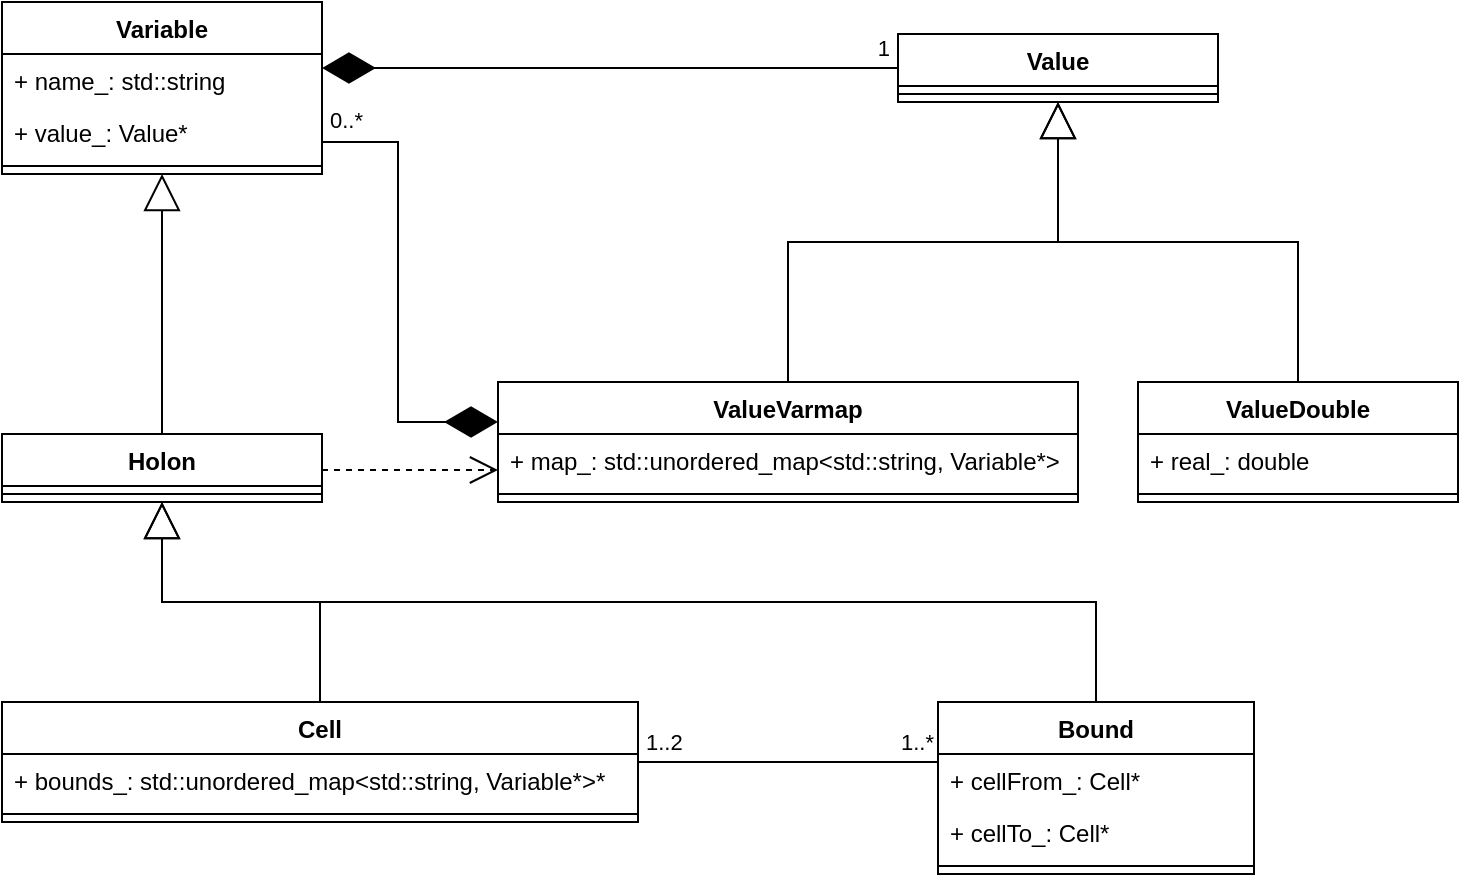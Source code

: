 <mxfile version="24.7.3" type="device">
  <diagram id="C5RBs43oDa-KdzZeNtuy" name="Page-1">
    <mxGraphModel dx="1434" dy="746" grid="1" gridSize="10" guides="1" tooltips="1" connect="1" arrows="1" fold="1" page="1" pageScale="1" pageWidth="827" pageHeight="1169" math="0" shadow="0">
      <root>
        <mxCell id="WIyWlLk6GJQsqaUBKTNV-0" />
        <mxCell id="WIyWlLk6GJQsqaUBKTNV-1" parent="WIyWlLk6GJQsqaUBKTNV-0" />
        <mxCell id="bi7nDaM9KjCF1Ovzvnjr-1" value="Variable" style="swimlane;fontStyle=1;align=center;verticalAlign=top;childLayout=stackLayout;horizontal=1;startSize=26;horizontalStack=0;resizeParent=1;resizeParentMax=0;resizeLast=0;collapsible=1;marginBottom=0;whiteSpace=wrap;html=1;" parent="WIyWlLk6GJQsqaUBKTNV-1" vertex="1">
          <mxGeometry x="72" y="140" width="160" height="86" as="geometry" />
        </mxCell>
        <mxCell id="bi7nDaM9KjCF1Ovzvnjr-2" value="+ name_: std::string" style="text;strokeColor=none;fillColor=none;align=left;verticalAlign=top;spacingLeft=4;spacingRight=4;overflow=hidden;rotatable=0;points=[[0,0.5],[1,0.5]];portConstraint=eastwest;whiteSpace=wrap;html=1;" parent="bi7nDaM9KjCF1Ovzvnjr-1" vertex="1">
          <mxGeometry y="26" width="160" height="26" as="geometry" />
        </mxCell>
        <mxCell id="bi7nDaM9KjCF1Ovzvnjr-5" value="+ value_: Value*" style="text;strokeColor=none;fillColor=none;align=left;verticalAlign=top;spacingLeft=4;spacingRight=4;overflow=hidden;rotatable=0;points=[[0,0.5],[1,0.5]];portConstraint=eastwest;whiteSpace=wrap;html=1;" parent="bi7nDaM9KjCF1Ovzvnjr-1" vertex="1">
          <mxGeometry y="52" width="160" height="26" as="geometry" />
        </mxCell>
        <mxCell id="bi7nDaM9KjCF1Ovzvnjr-3" value="" style="line;strokeWidth=1;fillColor=none;align=left;verticalAlign=middle;spacingTop=-1;spacingLeft=3;spacingRight=3;rotatable=0;labelPosition=right;points=[];portConstraint=eastwest;strokeColor=inherit;" parent="bi7nDaM9KjCF1Ovzvnjr-1" vertex="1">
          <mxGeometry y="78" width="160" height="8" as="geometry" />
        </mxCell>
        <mxCell id="bi7nDaM9KjCF1Ovzvnjr-6" value="Value" style="swimlane;fontStyle=1;align=center;verticalAlign=top;childLayout=stackLayout;horizontal=1;startSize=26;horizontalStack=0;resizeParent=1;resizeParentMax=0;resizeLast=0;collapsible=1;marginBottom=0;whiteSpace=wrap;html=1;" parent="WIyWlLk6GJQsqaUBKTNV-1" vertex="1">
          <mxGeometry x="520" y="156" width="160" height="34" as="geometry" />
        </mxCell>
        <mxCell id="bi7nDaM9KjCF1Ovzvnjr-8" value="" style="line;strokeWidth=1;fillColor=none;align=left;verticalAlign=middle;spacingTop=-1;spacingLeft=3;spacingRight=3;rotatable=0;labelPosition=right;points=[];portConstraint=eastwest;strokeColor=inherit;" parent="bi7nDaM9KjCF1Ovzvnjr-6" vertex="1">
          <mxGeometry y="26" width="160" height="8" as="geometry" />
        </mxCell>
        <mxCell id="bi7nDaM9KjCF1Ovzvnjr-12" value="ValueVarmap&lt;div&gt;&lt;br&gt;&lt;/div&gt;" style="swimlane;fontStyle=1;align=center;verticalAlign=top;childLayout=stackLayout;horizontal=1;startSize=26;horizontalStack=0;resizeParent=1;resizeParentMax=0;resizeLast=0;collapsible=1;marginBottom=0;whiteSpace=wrap;html=1;" parent="WIyWlLk6GJQsqaUBKTNV-1" vertex="1">
          <mxGeometry x="320" y="330" width="290" height="60" as="geometry" />
        </mxCell>
        <mxCell id="bi7nDaM9KjCF1Ovzvnjr-13" value="+ map_: std::unordered_map&amp;lt;std::string, Variable*&amp;gt;" style="text;strokeColor=none;fillColor=none;align=left;verticalAlign=top;spacingLeft=4;spacingRight=4;overflow=hidden;rotatable=0;points=[[0,0.5],[1,0.5]];portConstraint=eastwest;whiteSpace=wrap;html=1;" parent="bi7nDaM9KjCF1Ovzvnjr-12" vertex="1">
          <mxGeometry y="26" width="290" height="26" as="geometry" />
        </mxCell>
        <mxCell id="bi7nDaM9KjCF1Ovzvnjr-14" value="" style="line;strokeWidth=1;fillColor=none;align=left;verticalAlign=middle;spacingTop=-1;spacingLeft=3;spacingRight=3;rotatable=0;labelPosition=right;points=[];portConstraint=eastwest;strokeColor=inherit;" parent="bi7nDaM9KjCF1Ovzvnjr-12" vertex="1">
          <mxGeometry y="52" width="290" height="8" as="geometry" />
        </mxCell>
        <mxCell id="bi7nDaM9KjCF1Ovzvnjr-19" value="" style="endArrow=block;endSize=16;endFill=0;html=1;rounded=0;edgeStyle=elbowEdgeStyle;elbow=vertical;" parent="WIyWlLk6GJQsqaUBKTNV-1" source="bi7nDaM9KjCF1Ovzvnjr-12" target="bi7nDaM9KjCF1Ovzvnjr-6" edge="1">
          <mxGeometry width="160" relative="1" as="geometry">
            <mxPoint x="330" y="380" as="sourcePoint" />
            <mxPoint x="720" y="370" as="targetPoint" />
          </mxGeometry>
        </mxCell>
        <mxCell id="bi7nDaM9KjCF1Ovzvnjr-20" value="Holon" style="swimlane;fontStyle=1;align=center;verticalAlign=top;childLayout=stackLayout;horizontal=1;startSize=26;horizontalStack=0;resizeParent=1;resizeParentMax=0;resizeLast=0;collapsible=1;marginBottom=0;whiteSpace=wrap;html=1;" parent="WIyWlLk6GJQsqaUBKTNV-1" vertex="1">
          <mxGeometry x="72" y="356" width="160" height="34" as="geometry" />
        </mxCell>
        <mxCell id="bi7nDaM9KjCF1Ovzvnjr-22" value="" style="line;strokeWidth=1;fillColor=none;align=left;verticalAlign=middle;spacingTop=-1;spacingLeft=3;spacingRight=3;rotatable=0;labelPosition=right;points=[];portConstraint=eastwest;strokeColor=inherit;" parent="bi7nDaM9KjCF1Ovzvnjr-20" vertex="1">
          <mxGeometry y="26" width="160" height="8" as="geometry" />
        </mxCell>
        <mxCell id="bi7nDaM9KjCF1Ovzvnjr-27" value="" style="endArrow=block;endSize=16;endFill=0;html=1;rounded=0;edgeStyle=elbowEdgeStyle;elbow=vertical;" parent="WIyWlLk6GJQsqaUBKTNV-1" source="bi7nDaM9KjCF1Ovzvnjr-20" target="bi7nDaM9KjCF1Ovzvnjr-1" edge="1">
          <mxGeometry width="160" relative="1" as="geometry">
            <mxPoint x="600" y="340" as="sourcePoint" />
            <mxPoint x="600" y="235" as="targetPoint" />
          </mxGeometry>
        </mxCell>
        <mxCell id="bi7nDaM9KjCF1Ovzvnjr-28" value="ValueDouble" style="swimlane;fontStyle=1;align=center;verticalAlign=top;childLayout=stackLayout;horizontal=1;startSize=26;horizontalStack=0;resizeParent=1;resizeParentMax=0;resizeLast=0;collapsible=1;marginBottom=0;whiteSpace=wrap;html=1;" parent="WIyWlLk6GJQsqaUBKTNV-1" vertex="1">
          <mxGeometry x="640" y="330" width="160" height="60" as="geometry" />
        </mxCell>
        <mxCell id="bi7nDaM9KjCF1Ovzvnjr-29" value="+ real_: double" style="text;strokeColor=none;fillColor=none;align=left;verticalAlign=top;spacingLeft=4;spacingRight=4;overflow=hidden;rotatable=0;points=[[0,0.5],[1,0.5]];portConstraint=eastwest;whiteSpace=wrap;html=1;" parent="bi7nDaM9KjCF1Ovzvnjr-28" vertex="1">
          <mxGeometry y="26" width="160" height="26" as="geometry" />
        </mxCell>
        <mxCell id="bi7nDaM9KjCF1Ovzvnjr-30" value="" style="line;strokeWidth=1;fillColor=none;align=left;verticalAlign=middle;spacingTop=-1;spacingLeft=3;spacingRight=3;rotatable=0;labelPosition=right;points=[];portConstraint=eastwest;strokeColor=inherit;" parent="bi7nDaM9KjCF1Ovzvnjr-28" vertex="1">
          <mxGeometry y="52" width="160" height="8" as="geometry" />
        </mxCell>
        <mxCell id="bi7nDaM9KjCF1Ovzvnjr-32" value="" style="endArrow=block;endSize=16;endFill=0;html=1;rounded=0;edgeStyle=elbowEdgeStyle;elbow=vertical;exitX=0.5;exitY=0;exitDx=0;exitDy=0;" parent="WIyWlLk6GJQsqaUBKTNV-1" source="bi7nDaM9KjCF1Ovzvnjr-28" target="bi7nDaM9KjCF1Ovzvnjr-6" edge="1">
          <mxGeometry width="160" relative="1" as="geometry">
            <mxPoint x="475" y="340" as="sourcePoint" />
            <mxPoint x="610" y="235" as="targetPoint" />
          </mxGeometry>
        </mxCell>
        <mxCell id="bi7nDaM9KjCF1Ovzvnjr-33" value="Cell" style="swimlane;fontStyle=1;align=center;verticalAlign=top;childLayout=stackLayout;horizontal=1;startSize=26;horizontalStack=0;resizeParent=1;resizeParentMax=0;resizeLast=0;collapsible=1;marginBottom=0;whiteSpace=wrap;html=1;" parent="WIyWlLk6GJQsqaUBKTNV-1" vertex="1">
          <mxGeometry x="72" y="490" width="318" height="60" as="geometry" />
        </mxCell>
        <mxCell id="bi7nDaM9KjCF1Ovzvnjr-34" value="+ bounds_: std::unordered_map&amp;lt;std::string, Variable*&amp;gt;*" style="text;strokeColor=none;fillColor=none;align=left;verticalAlign=top;spacingLeft=4;spacingRight=4;overflow=hidden;rotatable=0;points=[[0,0.5],[1,0.5]];portConstraint=eastwest;whiteSpace=wrap;html=1;" parent="bi7nDaM9KjCF1Ovzvnjr-33" vertex="1">
          <mxGeometry y="26" width="318" height="26" as="geometry" />
        </mxCell>
        <mxCell id="bi7nDaM9KjCF1Ovzvnjr-35" value="" style="line;strokeWidth=1;fillColor=none;align=left;verticalAlign=middle;spacingTop=-1;spacingLeft=3;spacingRight=3;rotatable=0;labelPosition=right;points=[];portConstraint=eastwest;strokeColor=inherit;" parent="bi7nDaM9KjCF1Ovzvnjr-33" vertex="1">
          <mxGeometry y="52" width="318" height="8" as="geometry" />
        </mxCell>
        <mxCell id="bi7nDaM9KjCF1Ovzvnjr-36" value="" style="endArrow=block;endSize=16;endFill=0;html=1;rounded=0;edgeStyle=elbowEdgeStyle;elbow=vertical;" parent="WIyWlLk6GJQsqaUBKTNV-1" source="bi7nDaM9KjCF1Ovzvnjr-33" target="bi7nDaM9KjCF1Ovzvnjr-20" edge="1">
          <mxGeometry width="160" relative="1" as="geometry">
            <mxPoint x="162" y="340" as="sourcePoint" />
            <mxPoint x="162" y="226" as="targetPoint" />
          </mxGeometry>
        </mxCell>
        <mxCell id="bi7nDaM9KjCF1Ovzvnjr-37" value="Bound" style="swimlane;fontStyle=1;align=center;verticalAlign=top;childLayout=stackLayout;horizontal=1;startSize=26;horizontalStack=0;resizeParent=1;resizeParentMax=0;resizeLast=0;collapsible=1;marginBottom=0;whiteSpace=wrap;html=1;" parent="WIyWlLk6GJQsqaUBKTNV-1" vertex="1">
          <mxGeometry x="540" y="490" width="158" height="86" as="geometry" />
        </mxCell>
        <mxCell id="bi7nDaM9KjCF1Ovzvnjr-38" value="+ cellFrom_: Cell*" style="text;strokeColor=none;fillColor=none;align=left;verticalAlign=top;spacingLeft=4;spacingRight=4;overflow=hidden;rotatable=0;points=[[0,0.5],[1,0.5]];portConstraint=eastwest;whiteSpace=wrap;html=1;" parent="bi7nDaM9KjCF1Ovzvnjr-37" vertex="1">
          <mxGeometry y="26" width="158" height="26" as="geometry" />
        </mxCell>
        <mxCell id="bi7nDaM9KjCF1Ovzvnjr-41" value="+ cellTo_: Cell*" style="text;strokeColor=none;fillColor=none;align=left;verticalAlign=top;spacingLeft=4;spacingRight=4;overflow=hidden;rotatable=0;points=[[0,0.5],[1,0.5]];portConstraint=eastwest;whiteSpace=wrap;html=1;" parent="bi7nDaM9KjCF1Ovzvnjr-37" vertex="1">
          <mxGeometry y="52" width="158" height="26" as="geometry" />
        </mxCell>
        <mxCell id="bi7nDaM9KjCF1Ovzvnjr-39" value="" style="line;strokeWidth=1;fillColor=none;align=left;verticalAlign=middle;spacingTop=-1;spacingLeft=3;spacingRight=3;rotatable=0;labelPosition=right;points=[];portConstraint=eastwest;strokeColor=inherit;" parent="bi7nDaM9KjCF1Ovzvnjr-37" vertex="1">
          <mxGeometry y="78" width="158" height="8" as="geometry" />
        </mxCell>
        <mxCell id="bi7nDaM9KjCF1Ovzvnjr-40" value="" style="endArrow=block;endSize=16;endFill=0;html=1;rounded=0;edgeStyle=elbowEdgeStyle;elbow=vertical;" parent="WIyWlLk6GJQsqaUBKTNV-1" source="bi7nDaM9KjCF1Ovzvnjr-37" target="bi7nDaM9KjCF1Ovzvnjr-20" edge="1">
          <mxGeometry width="160" relative="1" as="geometry">
            <mxPoint x="329" y="500" as="sourcePoint" />
            <mxPoint x="250" y="400" as="targetPoint" />
          </mxGeometry>
        </mxCell>
        <mxCell id="bi7nDaM9KjCF1Ovzvnjr-50" value="" style="endArrow=none;html=1;edgeStyle=orthogonalEdgeStyle;rounded=0;" parent="WIyWlLk6GJQsqaUBKTNV-1" source="bi7nDaM9KjCF1Ovzvnjr-33" target="bi7nDaM9KjCF1Ovzvnjr-37" edge="1">
          <mxGeometry relative="1" as="geometry">
            <mxPoint x="390" y="510" as="sourcePoint" />
            <mxPoint x="550" y="510" as="targetPoint" />
            <Array as="points">
              <mxPoint x="500" y="520" />
              <mxPoint x="500" y="520" />
            </Array>
          </mxGeometry>
        </mxCell>
        <mxCell id="bi7nDaM9KjCF1Ovzvnjr-51" value="1..2" style="edgeLabel;resizable=0;html=1;align=left;verticalAlign=bottom;spacingBottom=2;spacingLeft=2;" parent="bi7nDaM9KjCF1Ovzvnjr-50" connectable="0" vertex="1">
          <mxGeometry x="-1" relative="1" as="geometry" />
        </mxCell>
        <mxCell id="bi7nDaM9KjCF1Ovzvnjr-52" value="1..*" style="edgeLabel;resizable=0;html=1;align=right;verticalAlign=bottom;spacingBottom=2;spacingRight=2;" parent="bi7nDaM9KjCF1Ovzvnjr-50" connectable="0" vertex="1">
          <mxGeometry x="1" relative="1" as="geometry" />
        </mxCell>
        <mxCell id="bi7nDaM9KjCF1Ovzvnjr-55" value="" style="endArrow=diamondThin;endFill=1;endSize=24;html=1;rounded=0;edgeStyle=orthogonalEdgeStyle;" parent="WIyWlLk6GJQsqaUBKTNV-1" source="bi7nDaM9KjCF1Ovzvnjr-1" target="bi7nDaM9KjCF1Ovzvnjr-12" edge="1">
          <mxGeometry width="160" relative="1" as="geometry">
            <mxPoint x="530" y="183" as="sourcePoint" />
            <mxPoint x="242" y="183" as="targetPoint" />
            <Array as="points">
              <mxPoint x="270" y="210" />
              <mxPoint x="270" y="350" />
            </Array>
          </mxGeometry>
        </mxCell>
        <mxCell id="bi7nDaM9KjCF1Ovzvnjr-56" value="0..*" style="edgeLabel;html=1;align=left;verticalAlign=bottom;resizable=0;points=[];spacingRight=0;spacingLeft=4;spacing=0;" parent="bi7nDaM9KjCF1Ovzvnjr-55" vertex="1" connectable="0">
          <mxGeometry x="-0.923" y="1" relative="1" as="geometry">
            <mxPoint x="-9" y="-4" as="offset" />
          </mxGeometry>
        </mxCell>
        <mxCell id="bi7nDaM9KjCF1Ovzvnjr-60" value="" style="endArrow=open;endSize=12;dashed=1;html=1;rounded=0;edgeStyle=orthogonalEdgeStyle;" parent="WIyWlLk6GJQsqaUBKTNV-1" edge="1">
          <mxGeometry width="160" relative="1" as="geometry">
            <mxPoint x="232" y="374.0" as="sourcePoint" />
            <mxPoint x="320" y="374.0" as="targetPoint" />
            <Array as="points">
              <mxPoint x="260" y="374" />
              <mxPoint x="260" y="374" />
            </Array>
          </mxGeometry>
        </mxCell>
        <mxCell id="bi7nDaM9KjCF1Ovzvnjr-61" value="" style="endArrow=diamondThin;endFill=1;endSize=24;html=1;rounded=0;edgeStyle=orthogonalEdgeStyle;" parent="WIyWlLk6GJQsqaUBKTNV-1" source="bi7nDaM9KjCF1Ovzvnjr-6" target="bi7nDaM9KjCF1Ovzvnjr-1" edge="1">
          <mxGeometry width="160" relative="1" as="geometry">
            <mxPoint x="242" y="220" as="sourcePoint" />
            <mxPoint x="330" y="360" as="targetPoint" />
            <Array as="points">
              <mxPoint x="280" y="173" />
              <mxPoint x="280" y="173" />
            </Array>
          </mxGeometry>
        </mxCell>
        <mxCell id="bi7nDaM9KjCF1Ovzvnjr-62" value="1" style="edgeLabel;html=1;align=right;verticalAlign=bottom;resizable=0;points=[];spacingRight=6;spacingLeft=0;spacing=0;spacingBottom=4;" parent="bi7nDaM9KjCF1Ovzvnjr-61" vertex="1" connectable="0">
          <mxGeometry x="-0.923" y="1" relative="1" as="geometry">
            <mxPoint x="11" y="-1" as="offset" />
          </mxGeometry>
        </mxCell>
      </root>
    </mxGraphModel>
  </diagram>
</mxfile>
